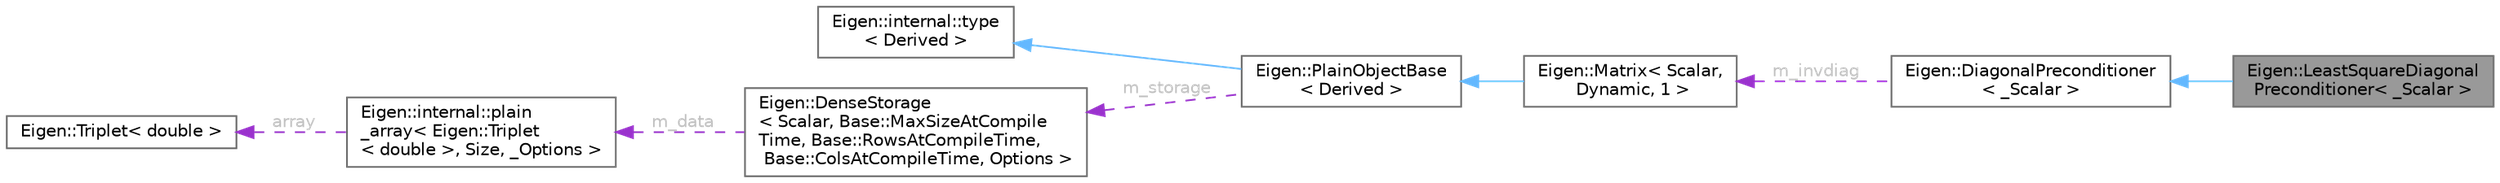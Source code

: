 digraph "Eigen::LeastSquareDiagonalPreconditioner&lt; _Scalar &gt;"
{
 // LATEX_PDF_SIZE
  bgcolor="transparent";
  edge [fontname=Helvetica,fontsize=10,labelfontname=Helvetica,labelfontsize=10];
  node [fontname=Helvetica,fontsize=10,shape=box,height=0.2,width=0.4];
  rankdir="LR";
  Node1 [id="Node000001",label="Eigen::LeastSquareDiagonal\lPreconditioner\< _Scalar \>",height=0.2,width=0.4,color="gray40", fillcolor="grey60", style="filled", fontcolor="black",tooltip="Jacobi preconditioner for LeastSquaresConjugateGradient"];
  Node2 -> Node1 [id="edge8_Node000001_Node000002",dir="back",color="steelblue1",style="solid",tooltip=" "];
  Node2 [id="Node000002",label="Eigen::DiagonalPreconditioner\l\< _Scalar \>",height=0.2,width=0.4,color="gray40", fillcolor="white", style="filled",URL="$class_eigen_1_1_diagonal_preconditioner.html",tooltip="A preconditioner based on the digonal entries"];
  Node3 -> Node2 [id="edge9_Node000002_Node000003",dir="back",color="darkorchid3",style="dashed",tooltip=" ",label=" m_invdiag",fontcolor="grey" ];
  Node3 [id="Node000003",label="Eigen::Matrix\< Scalar,\l Dynamic, 1 \>",height=0.2,width=0.4,color="gray40", fillcolor="white", style="filled",URL="$class_eigen_1_1_matrix.html",tooltip=" "];
  Node4 -> Node3 [id="edge10_Node000003_Node000004",dir="back",color="steelblue1",style="solid",tooltip=" "];
  Node4 [id="Node000004",label="Eigen::PlainObjectBase\l\< Derived \>",height=0.2,width=0.4,color="gray40", fillcolor="white", style="filled",URL="$class_eigen_1_1_plain_object_base.html",tooltip=" "];
  Node5 -> Node4 [id="edge11_Node000004_Node000005",dir="back",color="steelblue1",style="solid",tooltip=" "];
  Node5 [id="Node000005",label="Eigen::internal::type\l\< Derived \>",height=0.2,width=0.4,color="gray40", fillcolor="white", style="filled",URL="$struct_eigen_1_1internal_1_1dense__xpr__base.html",tooltip=" "];
  Node6 -> Node4 [id="edge12_Node000004_Node000006",dir="back",color="darkorchid3",style="dashed",tooltip=" ",label=" m_storage",fontcolor="grey" ];
  Node6 [id="Node000006",label="Eigen::DenseStorage\l\< Scalar, Base::MaxSizeAtCompile\lTime, Base::RowsAtCompileTime,\l Base::ColsAtCompileTime, Options \>",height=0.2,width=0.4,color="gray40", fillcolor="white", style="filled",URL="$class_eigen_1_1_dense_storage.html",tooltip=" "];
  Node7 -> Node6 [id="edge13_Node000006_Node000007",dir="back",color="darkorchid3",style="dashed",tooltip=" ",label=" m_data",fontcolor="grey" ];
  Node7 [id="Node000007",label="Eigen::internal::plain\l_array\< Eigen::Triplet\l\< double \>, Size, _Options \>",height=0.2,width=0.4,color="gray40", fillcolor="white", style="filled",URL="$struct_eigen_1_1internal_1_1plain__array.html",tooltip=" "];
  Node8 -> Node7 [id="edge14_Node000007_Node000008",dir="back",color="darkorchid3",style="dashed",tooltip=" ",label=" array",fontcolor="grey" ];
  Node8 [id="Node000008",label="Eigen::Triplet\< double \>",height=0.2,width=0.4,color="gray40", fillcolor="white", style="filled",URL="$class_eigen_1_1_triplet.html",tooltip=" "];
}
